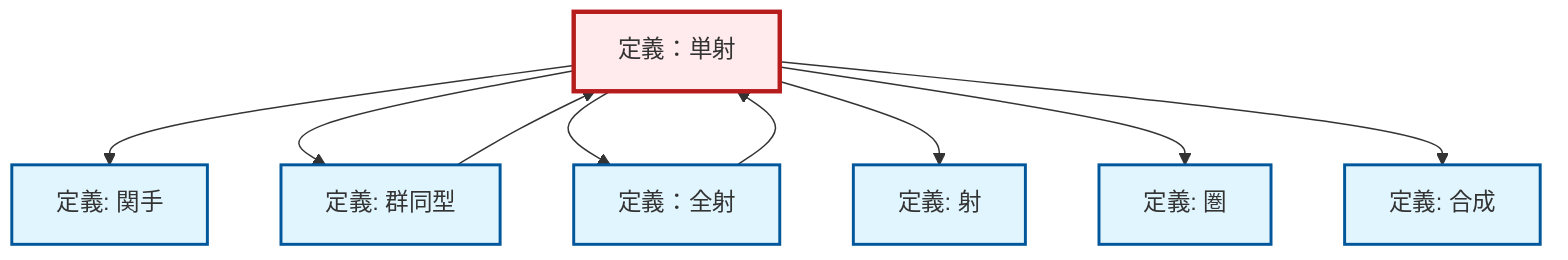 graph TD
    classDef definition fill:#e1f5fe,stroke:#01579b,stroke-width:2px
    classDef theorem fill:#f3e5f5,stroke:#4a148c,stroke-width:2px
    classDef axiom fill:#fff3e0,stroke:#e65100,stroke-width:2px
    classDef example fill:#e8f5e9,stroke:#1b5e20,stroke-width:2px
    classDef current fill:#ffebee,stroke:#b71c1c,stroke-width:3px
    def-morphism["定義: 射"]:::definition
    def-monomorphism["定義：単射"]:::definition
    def-functor["定義: 関手"]:::definition
    def-epimorphism["定義：全射"]:::definition
    def-category["定義: 圏"]:::definition
    def-composition["定義: 合成"]:::definition
    def-isomorphism["定義: 群同型"]:::definition
    def-monomorphism --> def-functor
    def-monomorphism --> def-isomorphism
    def-monomorphism --> def-epimorphism
    def-epimorphism --> def-monomorphism
    def-isomorphism --> def-monomorphism
    def-monomorphism --> def-morphism
    def-monomorphism --> def-category
    def-monomorphism --> def-composition
    class def-monomorphism current